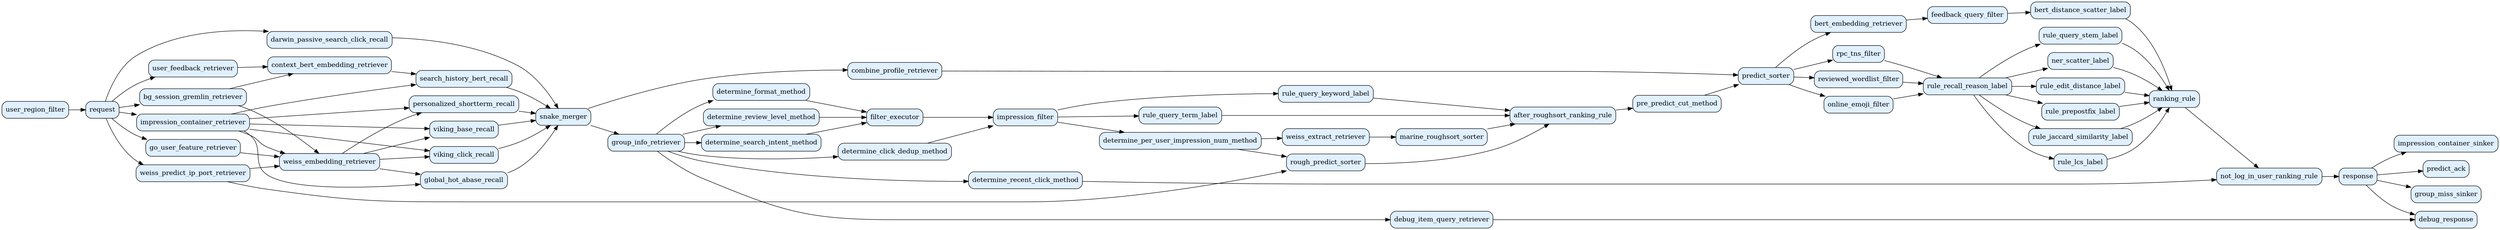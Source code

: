 // TikTok Recommendation DAG
digraph {
	rankdir=LR size="50,200"
	user_region_filter [fillcolor="#e0f0ff" shape=box style="rounded,filled"]
	request [fillcolor="#e0f0ff" shape=box style="rounded,filled"]
	impression_container_retriever [fillcolor="#e0f0ff" shape=box style="rounded,filled"]
	bg_session_gremlin_retriever [fillcolor="#e0f0ff" shape=box style="rounded,filled"]
	weiss_predict_ip_port_retriever [fillcolor="#e0f0ff" shape=box style="rounded,filled"]
	user_feedback_retriever [fillcolor="#e0f0ff" shape=box style="rounded,filled"]
	context_bert_embedding_retriever [fillcolor="#e0f0ff" shape=box style="rounded,filled"]
	go_user_feature_retriever [fillcolor="#e0f0ff" shape=box style="rounded,filled"]
	weiss_embedding_retriever [fillcolor="#e0f0ff" shape=box style="rounded,filled"]
	search_history_bert_recall [fillcolor="#e0f0ff" shape=box style="rounded,filled"]
	viking_base_recall [fillcolor="#e0f0ff" shape=box style="rounded,filled"]
	viking_click_recall [fillcolor="#e0f0ff" shape=box style="rounded,filled"]
	global_hot_abase_recall [fillcolor="#e0f0ff" shape=box style="rounded,filled"]
	personalized_shortterm_recall [fillcolor="#e0f0ff" shape=box style="rounded,filled"]
	darwin_passive_search_click_recall [fillcolor="#e0f0ff" shape=box style="rounded,filled"]
	snake_merger [fillcolor="#e0f0ff" shape=box style="rounded,filled"]
	group_info_retriever [fillcolor="#e0f0ff" shape=box style="rounded,filled"]
	combine_profile_retriever [fillcolor="#e0f0ff" shape=box style="rounded,filled"]
	determine_recent_click_method [fillcolor="#e0f0ff" shape=box style="rounded,filled"]
	determine_click_dedup_method [fillcolor="#e0f0ff" shape=box style="rounded,filled"]
	determine_review_level_method [fillcolor="#e0f0ff" shape=box style="rounded,filled"]
	determine_search_intent_method [fillcolor="#e0f0ff" shape=box style="rounded,filled"]
	determine_format_method [fillcolor="#e0f0ff" shape=box style="rounded,filled"]
	debug_item_query_retriever [fillcolor="#e0f0ff" shape=box style="rounded,filled"]
	filter_executor [fillcolor="#e0f0ff" shape=box style="rounded,filled"]
	impression_filter [fillcolor="#e0f0ff" shape=box style="rounded,filled"]
	determine_per_user_impression_num_method [fillcolor="#e0f0ff" shape=box style="rounded,filled"]
	weiss_extract_retriever [fillcolor="#e0f0ff" shape=box style="rounded,filled"]
	marine_roughsort_sorter [fillcolor="#e0f0ff" shape=box style="rounded,filled"]
	rough_predict_sorter [fillcolor="#e0f0ff" shape=box style="rounded,filled"]
	rule_query_keyword_label [fillcolor="#e0f0ff" shape=box style="rounded,filled"]
	rule_query_term_label [fillcolor="#e0f0ff" shape=box style="rounded,filled"]
	after_roughsort_ranking_rule [fillcolor="#e0f0ff" shape=box style="rounded,filled"]
	pre_predict_cut_method [fillcolor="#e0f0ff" shape=box style="rounded,filled"]
	predict_sorter [fillcolor="#e0f0ff" shape=box style="rounded,filled"]
	online_emoji_filter [fillcolor="#e0f0ff" shape=box style="rounded,filled"]
	rule_recall_reason_label [fillcolor="#e0f0ff" shape=box style="rounded,filled"]
	rpc_tns_filter [fillcolor="#e0f0ff" shape=box style="rounded,filled"]
	reviewed_wordlist_filter [fillcolor="#e0f0ff" shape=box style="rounded,filled"]
	bert_embedding_retriever [fillcolor="#e0f0ff" shape=box style="rounded,filled"]
	feedback_query_filter [fillcolor="#e0f0ff" shape=box style="rounded,filled"]
	bert_distance_scatter_label [fillcolor="#e0f0ff" shape=box style="rounded,filled"]
	rule_edit_distance_label [fillcolor="#e0f0ff" shape=box style="rounded,filled"]
	rule_prepostfix_label [fillcolor="#e0f0ff" shape=box style="rounded,filled"]
	rule_jaccard_similarity_label [fillcolor="#e0f0ff" shape=box style="rounded,filled"]
	rule_lcs_label [fillcolor="#e0f0ff" shape=box style="rounded,filled"]
	rule_query_stem_label [fillcolor="#e0f0ff" shape=box style="rounded,filled"]
	ner_scatter_label [fillcolor="#e0f0ff" shape=box style="rounded,filled"]
	ranking_rule [fillcolor="#e0f0ff" shape=box style="rounded,filled"]
	not_log_in_user_ranking_rule [fillcolor="#e0f0ff" shape=box style="rounded,filled"]
	response [fillcolor="#e0f0ff" shape=box style="rounded,filled"]
	predict_ack [fillcolor="#e0f0ff" shape=box style="rounded,filled"]
	group_miss_sinker [fillcolor="#e0f0ff" shape=box style="rounded,filled"]
	impression_container_sinker [fillcolor="#e0f0ff" shape=box style="rounded,filled"]
	debug_response [fillcolor="#e0f0ff" shape=box style="rounded,filled"]
	request -> go_user_feature_retriever
	filter_executor -> impression_filter
	feedback_query_filter -> bert_distance_scatter_label
	weiss_predict_ip_port_retriever -> weiss_embedding_retriever
	rule_recall_reason_label -> rule_query_stem_label
	impression_container_retriever -> personalized_shortterm_recall
	bg_session_gremlin_retriever -> context_bert_embedding_retriever
	impression_container_retriever -> search_history_bert_recall
	response -> predict_ack
	impression_container_retriever -> viking_base_recall
	combine_profile_retriever -> predict_sorter
	predict_sorter -> rpc_tns_filter
	rule_recall_reason_label -> rule_lcs_label
	weiss_extract_retriever -> marine_roughsort_sorter
	rough_predict_sorter -> after_roughsort_ranking_rule
	rule_prepostfix_label -> ranking_rule
	group_info_retriever -> determine_search_intent_method
	bert_embedding_retriever -> feedback_query_filter
	snake_merger -> combine_profile_retriever
	group_info_retriever -> debug_item_query_retriever
	predict_sorter -> reviewed_wordlist_filter
	rule_recall_reason_label -> rule_edit_distance_label
	rule_query_term_label -> after_roughsort_ranking_rule
	darwin_passive_search_click_recall -> snake_merger
	rule_recall_reason_label -> rule_prepostfix_label
	debug_item_query_retriever -> debug_response
	go_user_feature_retriever -> weiss_embedding_retriever
	response -> debug_response
	not_log_in_user_ranking_rule -> response
	determine_per_user_impression_num_method -> rough_predict_sorter
	group_info_retriever -> determine_recent_click_method
	group_info_retriever -> determine_review_level_method
	ranking_rule -> not_log_in_user_ranking_rule
	weiss_embedding_retriever -> global_hot_abase_recall
	bert_distance_scatter_label -> ranking_rule
	impression_container_retriever -> viking_click_recall
	predict_sorter -> online_emoji_filter
	context_bert_embedding_retriever -> search_history_bert_recall
	group_info_retriever -> determine_click_dedup_method
	rule_jaccard_similarity_label -> ranking_rule
	weiss_embedding_retriever -> personalized_shortterm_recall
	personalized_shortterm_recall -> snake_merger
	request -> impression_container_retriever
	viking_base_recall -> snake_merger
	request -> weiss_predict_ip_port_retriever
	pre_predict_cut_method -> predict_sorter
	impression_filter -> rule_query_term_label
	weiss_embedding_retriever -> viking_base_recall
	rule_recall_reason_label -> rule_jaccard_similarity_label
	online_emoji_filter -> rule_recall_reason_label
	impression_filter -> determine_per_user_impression_num_method
	rpc_tns_filter -> rule_recall_reason_label
	determine_per_user_impression_num_method -> weiss_extract_retriever
	user_region_filter -> request
	marine_roughsort_sorter -> after_roughsort_ranking_rule
	response -> impression_container_sinker
	request -> darwin_passive_search_click_recall
	snake_merger -> group_info_retriever
	determine_format_method -> filter_executor
	search_history_bert_recall -> snake_merger
	determine_search_intent_method -> filter_executor
	determine_review_level_method -> filter_executor
	rule_edit_distance_label -> ranking_rule
	impression_filter -> rule_query_keyword_label
	user_feedback_retriever -> context_bert_embedding_retriever
	viking_click_recall -> snake_merger
	rule_query_keyword_label -> after_roughsort_ranking_rule
	weiss_predict_ip_port_retriever -> rough_predict_sorter
	after_roughsort_ranking_rule -> pre_predict_cut_method
	predict_sorter -> bert_embedding_retriever
	weiss_embedding_retriever -> viking_click_recall
	request -> user_feedback_retriever
	bg_session_gremlin_retriever -> weiss_embedding_retriever
	request -> bg_session_gremlin_retriever
	reviewed_wordlist_filter -> rule_recall_reason_label
	determine_click_dedup_method -> impression_filter
	determine_recent_click_method -> not_log_in_user_ranking_rule
	response -> group_miss_sinker
	group_info_retriever -> determine_format_method
	global_hot_abase_recall -> snake_merger
	impression_container_retriever -> weiss_embedding_retriever
	ner_scatter_label -> ranking_rule
	rule_recall_reason_label -> ner_scatter_label
	rule_lcs_label -> ranking_rule
	impression_container_retriever -> global_hot_abase_recall
	rule_query_stem_label -> ranking_rule
}
